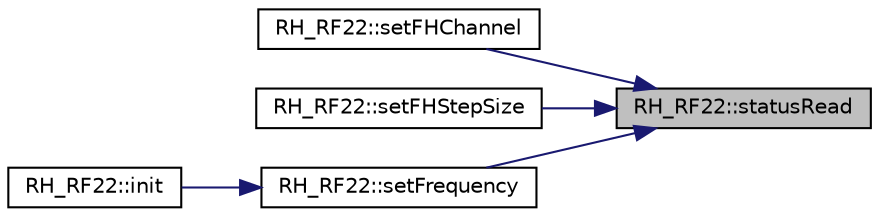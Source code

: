 digraph "RH_RF22::statusRead"
{
 // LATEX_PDF_SIZE
  edge [fontname="Helvetica",fontsize="10",labelfontname="Helvetica",labelfontsize="10"];
  node [fontname="Helvetica",fontsize="10",shape=record];
  rankdir="RL";
  Node1 [label="RH_RF22::statusRead",height=0.2,width=0.4,color="black", fillcolor="grey75", style="filled", fontcolor="black",tooltip=" "];
  Node1 -> Node2 [dir="back",color="midnightblue",fontsize="10",style="solid",fontname="Helvetica"];
  Node2 [label="RH_RF22::setFHChannel",height=0.2,width=0.4,color="black", fillcolor="white", style="filled",URL="$class_r_h___r_f22.html#a31b70910921dff0c0f30aa6a07c43afc",tooltip=" "];
  Node1 -> Node3 [dir="back",color="midnightblue",fontsize="10",style="solid",fontname="Helvetica"];
  Node3 [label="RH_RF22::setFHStepSize",height=0.2,width=0.4,color="black", fillcolor="white", style="filled",URL="$class_r_h___r_f22.html#a7ac47c0f4046f2ff8474f822f74eaf57",tooltip=" "];
  Node1 -> Node4 [dir="back",color="midnightblue",fontsize="10",style="solid",fontname="Helvetica"];
  Node4 [label="RH_RF22::setFrequency",height=0.2,width=0.4,color="black", fillcolor="white", style="filled",URL="$class_r_h___r_f22.html#a5ffc0570c05b7f7f9bbc8f589f6fb39d",tooltip=" "];
  Node4 -> Node5 [dir="back",color="midnightblue",fontsize="10",style="solid",fontname="Helvetica"];
  Node5 [label="RH_RF22::init",height=0.2,width=0.4,color="black", fillcolor="white", style="filled",URL="$class_r_h___r_f22.html#a315c71e5f023f03b0a6b8324a6a9b094",tooltip=" "];
}
